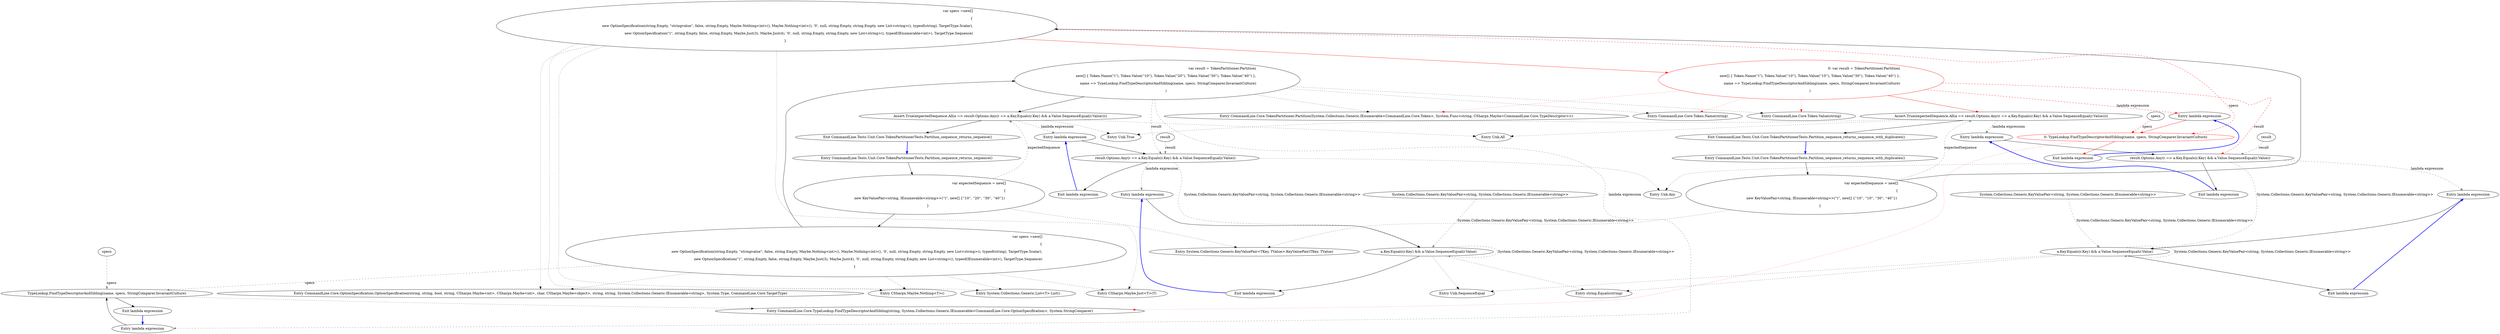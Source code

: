 digraph  {
n44 [label=specs, span=""];
n45 [label=result, span=""];
n46 [label="System.Collections.Generic.KeyValuePair<string, System.Collections.Generic.IEnumerable<string>>", span=""];
n47 [label=specs, span=""];
n48 [label=result, span=""];
n49 [label="System.Collections.Generic.KeyValuePair<string, System.Collections.Generic.IEnumerable<string>>", span=""];
n0 [cluster="CommandLine.Tests.Unit.Core.TokenPartitionerTests.Partition_sequence_returns_sequence()", label="Entry CommandLine.Tests.Unit.Core.TokenPartitionerTests.Partition_sequence_returns_sequence()", span="14-14"];
n1 [cluster="CommandLine.Tests.Unit.Core.TokenPartitionerTests.Partition_sequence_returns_sequence()", label="var expectedSequence = new[]\r\n                {\r\n                    new KeyValuePair<string, IEnumerable<string>>(''i'', new[] {''10'', ''20'', ''30'', ''40''}) \r\n                }", span="17-20"];
n2 [cluster="CommandLine.Tests.Unit.Core.TokenPartitionerTests.Partition_sequence_returns_sequence()", label="var specs =new[]\r\n                {\r\n                    new OptionSpecification(string.Empty, ''stringvalue'', false, string.Empty, Maybe.Nothing<int>(), Maybe.Nothing<int>(), '\0', null, string.Empty, string.Empty, new List<string>(), typeof(string), TargetType.Scalar),\r\n                    new OptionSpecification(''i'', string.Empty, false, string.Empty, Maybe.Just(3), Maybe.Just(4), '\0', null, string.Empty, string.Empty, new List<string>(), typeof(IEnumerable<int>), TargetType.Sequence)\r\n                }", span="21-25"];
n6 [cluster="System.Collections.Generic.KeyValuePair<TKey, TValue>.KeyValuePair(TKey, TValue)", label="Entry System.Collections.Generic.KeyValuePair<TKey, TValue>.KeyValuePair(TKey, TValue)", span="0-0"];
n4 [cluster="CommandLine.Tests.Unit.Core.TokenPartitionerTests.Partition_sequence_returns_sequence()", label="Assert.True(expectedSequence.All(a => result.Options.Any(r => a.Key.Equals(r.Key) && a.Value.SequenceEqual(r.Value))))", span="34-34"];
n3 [cluster="CommandLine.Tests.Unit.Core.TokenPartitionerTests.Partition_sequence_returns_sequence()", label="var result = TokenPartitioner.Partition(\r\n                new[] { Token.Name(''i''), Token.Value(''10''), Token.Value(''20''), Token.Value(''30''), Token.Value(''40'') },\r\n                name => TypeLookup.FindTypeDescriptorAndSibling(name, specs, StringComparer.InvariantCulture)\r\n                )", span="28-31"];
n7 [cluster="CommandLine.Core.OptionSpecification.OptionSpecification(string, string, bool, string, CSharpx.Maybe<int>, CSharpx.Maybe<int>, char, CSharpx.Maybe<object>, string, string, System.Collections.Generic.IEnumerable<string>, System.Type, CommandLine.Core.TargetType)", label="Entry CommandLine.Core.OptionSpecification.OptionSpecification(string, string, bool, string, CSharpx.Maybe<int>, CSharpx.Maybe<int>, char, CSharpx.Maybe<object>, string, string, System.Collections.Generic.IEnumerable<string>, System.Type, CommandLine.Core.TargetType)", span="16-16"];
n8 [cluster="CSharpx.Maybe.Nothing<T>()", label="Entry CSharpx.Maybe.Nothing<T>()", span="116-116"];
n9 [cluster="System.Collections.Generic.List<T>.List()", label="Entry System.Collections.Generic.List<T>.List()", span="0-0"];
n10 [cluster="CSharpx.Maybe.Just<T>(T)", label="Entry CSharpx.Maybe.Just<T>(T)", span="124-124"];
n17 [cluster="lambda expression", label="TypeLookup.FindTypeDescriptorAndSibling(name, specs, StringComparer.InvariantCulture)", span="30-30"];
n11 [cluster="CommandLine.Core.Token.Name(string)", label="Entry CommandLine.Core.Token.Name(string)", span="19-19"];
n12 [cluster="CommandLine.Core.Token.Value(string)", label="Entry CommandLine.Core.Token.Value(string)", span="24-24"];
n13 [cluster="CommandLine.Core.TokenPartitioner.Partition(System.Collections.Generic.IEnumerable<CommandLine.Core.Token>, System.Func<string, CSharpx.Maybe<CommandLine.Core.TypeDescriptor>>)", label="Entry CommandLine.Core.TokenPartitioner.Partition(System.Collections.Generic.IEnumerable<CommandLine.Core.Token>, System.Func<string, CSharpx.Maybe<CommandLine.Core.TypeDescriptor>>)", span="12-12"];
n16 [cluster="lambda expression", label="Entry lambda expression", span="30-30"];
n21 [cluster="lambda expression", label="result.Options.Any(r => a.Key.Equals(r.Key) && a.Value.SequenceEqual(r.Value))", span="34-34"];
n5 [cluster="CommandLine.Tests.Unit.Core.TokenPartitionerTests.Partition_sequence_returns_sequence()", label="Exit CommandLine.Tests.Unit.Core.TokenPartitionerTests.Partition_sequence_returns_sequence()", span="14-14"];
n14 [cluster="Unk.All", label="Entry Unk.All", span=""];
n15 [cluster="Unk.True", label="Entry Unk.True", span=""];
n20 [cluster="lambda expression", label="Entry lambda expression", span="34-34"];
n18 [cluster="lambda expression", label="Exit lambda expression", span="30-30"];
n19 [cluster="CommandLine.Core.TypeLookup.FindTypeDescriptorAndSibling(string, System.Collections.Generic.IEnumerable<CommandLine.Core.OptionSpecification>, System.StringComparer)", label="Entry CommandLine.Core.TypeLookup.FindTypeDescriptorAndSibling(string, System.Collections.Generic.IEnumerable<CommandLine.Core.OptionSpecification>, System.StringComparer)", span="11-11"];
n22 [cluster="lambda expression", label="Exit lambda expression", span="34-34"];
n23 [cluster="Unk.Any", label="Entry Unk.Any", span=""];
n24 [cluster="lambda expression", label="Entry lambda expression", span="34-34"];
n25 [cluster="lambda expression", label="a.Key.Equals(r.Key) && a.Value.SequenceEqual(r.Value)", span="34-34"];
n26 [cluster="lambda expression", label="Exit lambda expression", span="34-34"];
n27 [cluster="string.Equals(string)", label="Entry string.Equals(string)", span="0-0"];
n28 [cluster="Unk.SequenceEqual", label="Entry Unk.SequenceEqual", span=""];
n29 [cluster="CommandLine.Tests.Unit.Core.TokenPartitionerTests.Partition_sequence_returns_sequence_with_duplicates()", label="Entry CommandLine.Tests.Unit.Core.TokenPartitionerTests.Partition_sequence_returns_sequence_with_duplicates()", span="40-40"];
n30 [cluster="CommandLine.Tests.Unit.Core.TokenPartitionerTests.Partition_sequence_returns_sequence_with_duplicates()", label="var expectedSequence = new[]\r\n                {\r\n                    new KeyValuePair<string, IEnumerable<string>>(''i'', new[] {''10'', ''10'', ''30'', ''40''}) \r\n                }", span="43-46"];
n31 [cluster="CommandLine.Tests.Unit.Core.TokenPartitionerTests.Partition_sequence_returns_sequence_with_duplicates()", label="var specs =new[]\r\n                {\r\n                    new OptionSpecification(string.Empty, ''stringvalue'', false, string.Empty, Maybe.Nothing<int>(), Maybe.Nothing<int>(), '\0', null, string.Empty, string.Empty, new List<string>(), typeof(string), TargetType.Scalar),\r\n                    new OptionSpecification(''i'', string.Empty, false, string.Empty, Maybe.Just(3), Maybe.Just(4), '\0', null, string.Empty, string.Empty, new List<string>(), typeof(IEnumerable<int>), TargetType.Sequence)\r\n                }", span="47-51"];
n33 [cluster="CommandLine.Tests.Unit.Core.TokenPartitionerTests.Partition_sequence_returns_sequence_with_duplicates()", label="Assert.True(expectedSequence.All(a => result.Options.Any(r => a.Key.Equals(r.Key) && a.Value.SequenceEqual(r.Value))))", span="60-60"];
n32 [cluster="CommandLine.Tests.Unit.Core.TokenPartitionerTests.Partition_sequence_returns_sequence_with_duplicates()", color=red, community=0, label="0: var result = TokenPartitioner.Partition(\r\n                new[] { Token.Name(''i''), Token.Value(''10''), Token.Value(''10''), Token.Value(''30''), Token.Value(''40'') },\r\n                name => TypeLookup.FindTypeDescriptorAndSibling(name, specs, StringComparer.InvariantCulture)\r\n                )", span="54-57"];
n36 [cluster="lambda expression", color=red, community=0, label="0: TypeLookup.FindTypeDescriptorAndSibling(name, specs, StringComparer.InvariantCulture)", span="56-56"];
n35 [cluster="lambda expression", label="Entry lambda expression", span="56-56"];
n39 [cluster="lambda expression", label="result.Options.Any(r => a.Key.Equals(r.Key) && a.Value.SequenceEqual(r.Value))", span="60-60"];
n34 [cluster="CommandLine.Tests.Unit.Core.TokenPartitionerTests.Partition_sequence_returns_sequence_with_duplicates()", label="Exit CommandLine.Tests.Unit.Core.TokenPartitionerTests.Partition_sequence_returns_sequence_with_duplicates()", span="40-40"];
n38 [cluster="lambda expression", label="Entry lambda expression", span="60-60"];
n37 [cluster="lambda expression", label="Exit lambda expression", span="56-56"];
n40 [cluster="lambda expression", label="Exit lambda expression", span="60-60"];
n41 [cluster="lambda expression", label="Entry lambda expression", span="60-60"];
n42 [cluster="lambda expression", label="a.Key.Equals(r.Key) && a.Value.SequenceEqual(r.Value)", span="60-60"];
n43 [cluster="lambda expression", label="Exit lambda expression", span="60-60"];
n44 -> n17  [color=darkseagreen4, key=1, label=specs, style=dashed];
n45 -> n21  [color=darkseagreen4, key=1, label=result, style=dashed];
n46 -> n25  [color=darkseagreen4, key=1, label="System.Collections.Generic.KeyValuePair<string, System.Collections.Generic.IEnumerable<string>>", style=dashed];
n47 -> n36  [color=red, key=1, label=specs, style=dashed];
n48 -> n39  [color=darkseagreen4, key=1, label=result, style=dashed];
n49 -> n42  [color=darkseagreen4, key=1, label="System.Collections.Generic.KeyValuePair<string, System.Collections.Generic.IEnumerable<string>>", style=dashed];
n0 -> n1  [key=0, style=solid];
n1 -> n2  [key=0, style=solid];
n1 -> n6  [key=2, style=dotted];
n1 -> n4  [color=darkseagreen4, key=1, label=expectedSequence, style=dashed];
n2 -> n3  [key=0, style=solid];
n2 -> n7  [key=2, style=dotted];
n2 -> n8  [key=2, style=dotted];
n2 -> n9  [key=2, style=dotted];
n2 -> n10  [key=2, style=dotted];
n2 -> n17  [color=darkseagreen4, key=1, label=specs, style=dashed];
n4 -> n5  [key=0, style=solid];
n4 -> n14  [key=2, style=dotted];
n4 -> n15  [key=2, style=dotted];
n4 -> n20  [color=darkseagreen4, key=1, label="lambda expression", style=dashed];
n3 -> n4  [key=0, style=solid];
n3 -> n11  [key=2, style=dotted];
n3 -> n12  [key=2, style=dotted];
n3 -> n13  [key=2, style=dotted];
n3 -> n16  [color=darkseagreen4, key=1, label="lambda expression", style=dashed];
n3 -> n21  [color=darkseagreen4, key=1, label=result, style=dashed];
n17 -> n18  [key=0, style=solid];
n17 -> n19  [key=2, style=dotted];
n16 -> n17  [key=0, style=solid];
n21 -> n22  [key=0, style=solid];
n21 -> n23  [key=2, style=dotted];
n21 -> n24  [color=darkseagreen4, key=1, label="lambda expression", style=dashed];
n21 -> n25  [color=darkseagreen4, key=1, label="System.Collections.Generic.KeyValuePair<string, System.Collections.Generic.IEnumerable<string>>", style=dashed];
n5 -> n0  [color=blue, key=0, style=bold];
n20 -> n21  [key=0, style=solid];
n18 -> n16  [color=blue, key=0, style=bold];
n22 -> n20  [color=blue, key=0, style=bold];
n24 -> n25  [key=0, style=solid];
n25 -> n26  [key=0, style=solid];
n25 -> n27  [key=2, style=dotted];
n25 -> n28  [key=2, style=dotted];
n25 -> n25  [color=darkseagreen4, key=1, label="System.Collections.Generic.KeyValuePair<string, System.Collections.Generic.IEnumerable<string>>", style=dashed];
n26 -> n24  [color=blue, key=0, style=bold];
n29 -> n30  [key=0, style=solid];
n30 -> n31  [key=0, style=solid];
n30 -> n6  [key=2, style=dotted];
n30 -> n33  [color=darkseagreen4, key=1, label=expectedSequence, style=dashed];
n31 -> n32  [color=red, key=0, style=solid];
n31 -> n7  [key=2, style=dotted];
n31 -> n8  [key=2, style=dotted];
n31 -> n9  [key=2, style=dotted];
n31 -> n10  [key=2, style=dotted];
n31 -> n36  [color=red, key=1, label=specs, style=dashed];
n33 -> n34  [key=0, style=solid];
n33 -> n14  [key=2, style=dotted];
n33 -> n15  [key=2, style=dotted];
n33 -> n38  [color=darkseagreen4, key=1, label="lambda expression", style=dashed];
n32 -> n33  [color=red, key=0, style=solid];
n32 -> n11  [color=red, key=2, style=dotted];
n32 -> n12  [color=red, key=2, style=dotted];
n32 -> n13  [color=red, key=2, style=dotted];
n32 -> n35  [color=red, key=1, label="lambda expression", style=dashed];
n32 -> n39  [color=red, key=1, label=result, style=dashed];
n36 -> n37  [color=red, key=0, style=solid];
n36 -> n19  [color=red, key=2, style=dotted];
n35 -> n36  [color=red, key=0, style=solid];
n39 -> n40  [key=0, style=solid];
n39 -> n23  [key=2, style=dotted];
n39 -> n41  [color=darkseagreen4, key=1, label="lambda expression", style=dashed];
n39 -> n42  [color=darkseagreen4, key=1, label="System.Collections.Generic.KeyValuePair<string, System.Collections.Generic.IEnumerable<string>>", style=dashed];
n34 -> n29  [color=blue, key=0, style=bold];
n38 -> n39  [key=0, style=solid];
n37 -> n35  [color=blue, key=0, style=bold];
n40 -> n38  [color=blue, key=0, style=bold];
n41 -> n42  [key=0, style=solid];
n42 -> n43  [key=0, style=solid];
n42 -> n27  [key=2, style=dotted];
n42 -> n28  [key=2, style=dotted];
n42 -> n42  [color=darkseagreen4, key=1, label="System.Collections.Generic.KeyValuePair<string, System.Collections.Generic.IEnumerable<string>>", style=dashed];
n43 -> n41  [color=blue, key=0, style=bold];
}
